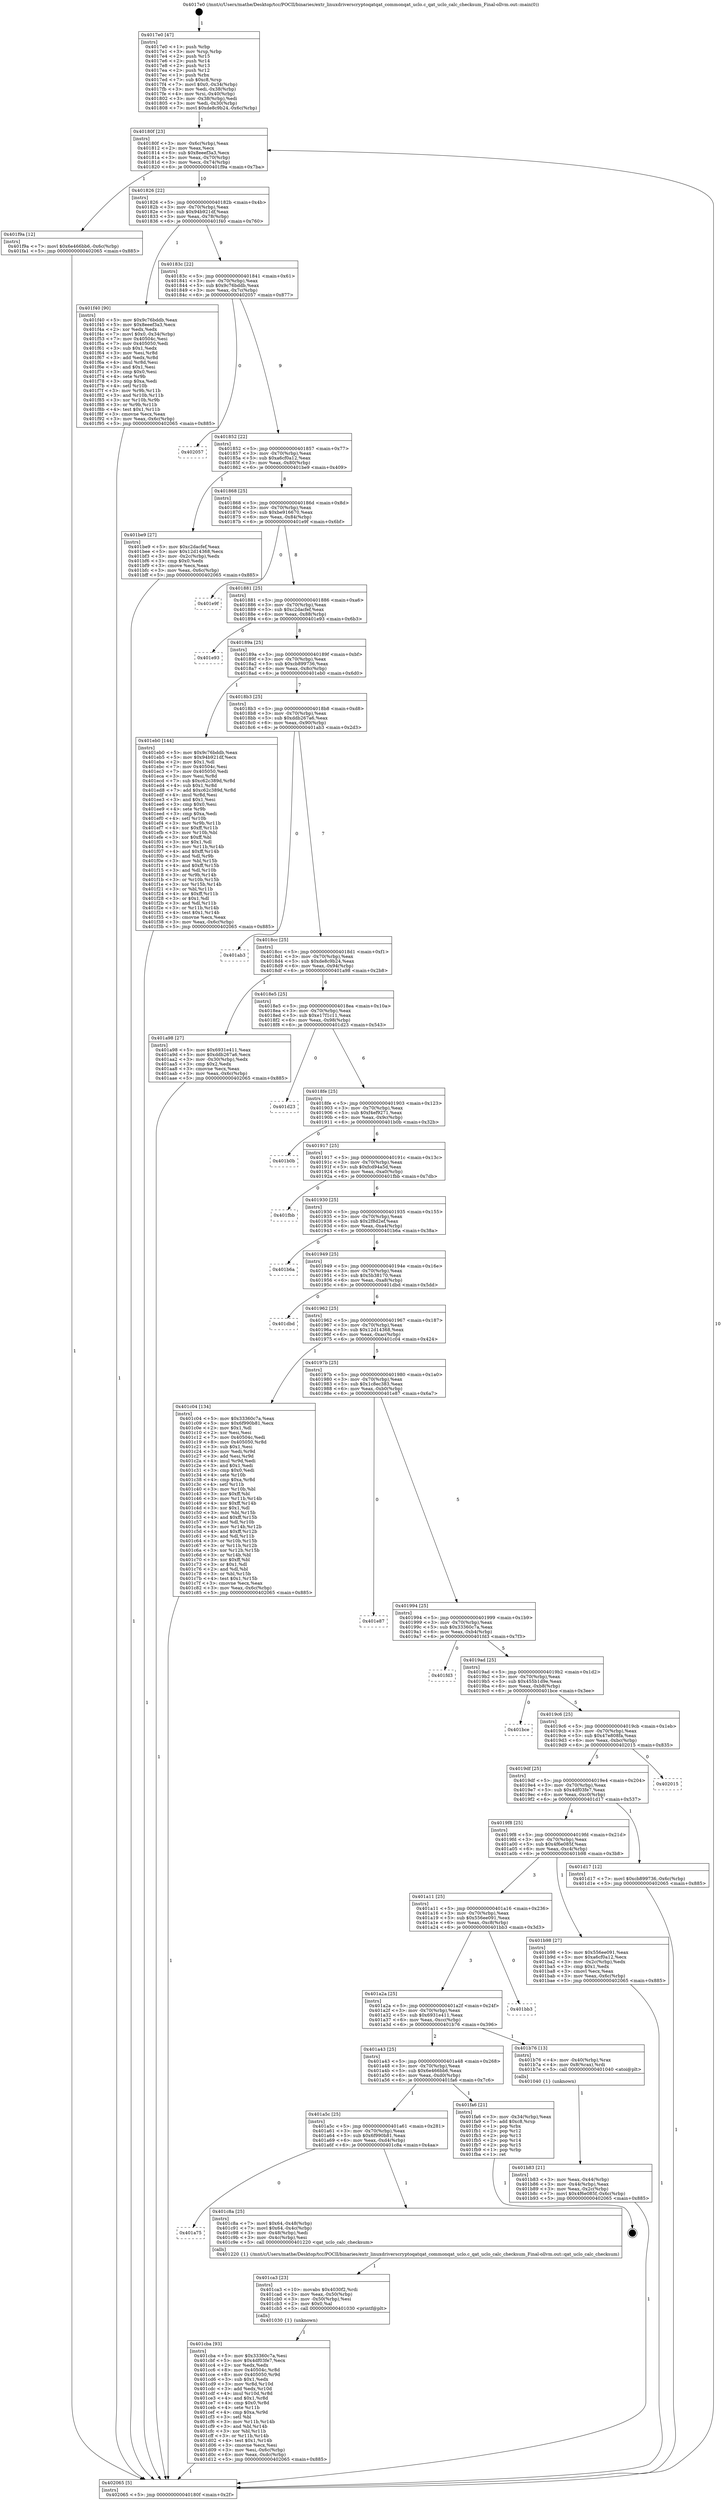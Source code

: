 digraph "0x4017e0" {
  label = "0x4017e0 (/mnt/c/Users/mathe/Desktop/tcc/POCII/binaries/extr_linuxdriverscryptoqatqat_commonqat_uclo.c_qat_uclo_calc_checksum_Final-ollvm.out::main(0))"
  labelloc = "t"
  node[shape=record]

  Entry [label="",width=0.3,height=0.3,shape=circle,fillcolor=black,style=filled]
  "0x40180f" [label="{
     0x40180f [23]\l
     | [instrs]\l
     &nbsp;&nbsp;0x40180f \<+3\>: mov -0x6c(%rbp),%eax\l
     &nbsp;&nbsp;0x401812 \<+2\>: mov %eax,%ecx\l
     &nbsp;&nbsp;0x401814 \<+6\>: sub $0x8eeef3a3,%ecx\l
     &nbsp;&nbsp;0x40181a \<+3\>: mov %eax,-0x70(%rbp)\l
     &nbsp;&nbsp;0x40181d \<+3\>: mov %ecx,-0x74(%rbp)\l
     &nbsp;&nbsp;0x401820 \<+6\>: je 0000000000401f9a \<main+0x7ba\>\l
  }"]
  "0x401f9a" [label="{
     0x401f9a [12]\l
     | [instrs]\l
     &nbsp;&nbsp;0x401f9a \<+7\>: movl $0x6e466bb6,-0x6c(%rbp)\l
     &nbsp;&nbsp;0x401fa1 \<+5\>: jmp 0000000000402065 \<main+0x885\>\l
  }"]
  "0x401826" [label="{
     0x401826 [22]\l
     | [instrs]\l
     &nbsp;&nbsp;0x401826 \<+5\>: jmp 000000000040182b \<main+0x4b\>\l
     &nbsp;&nbsp;0x40182b \<+3\>: mov -0x70(%rbp),%eax\l
     &nbsp;&nbsp;0x40182e \<+5\>: sub $0x94b921df,%eax\l
     &nbsp;&nbsp;0x401833 \<+3\>: mov %eax,-0x78(%rbp)\l
     &nbsp;&nbsp;0x401836 \<+6\>: je 0000000000401f40 \<main+0x760\>\l
  }"]
  Exit [label="",width=0.3,height=0.3,shape=circle,fillcolor=black,style=filled,peripheries=2]
  "0x401f40" [label="{
     0x401f40 [90]\l
     | [instrs]\l
     &nbsp;&nbsp;0x401f40 \<+5\>: mov $0x9c76bddb,%eax\l
     &nbsp;&nbsp;0x401f45 \<+5\>: mov $0x8eeef3a3,%ecx\l
     &nbsp;&nbsp;0x401f4a \<+2\>: xor %edx,%edx\l
     &nbsp;&nbsp;0x401f4c \<+7\>: movl $0x0,-0x34(%rbp)\l
     &nbsp;&nbsp;0x401f53 \<+7\>: mov 0x40504c,%esi\l
     &nbsp;&nbsp;0x401f5a \<+7\>: mov 0x405050,%edi\l
     &nbsp;&nbsp;0x401f61 \<+3\>: sub $0x1,%edx\l
     &nbsp;&nbsp;0x401f64 \<+3\>: mov %esi,%r8d\l
     &nbsp;&nbsp;0x401f67 \<+3\>: add %edx,%r8d\l
     &nbsp;&nbsp;0x401f6a \<+4\>: imul %r8d,%esi\l
     &nbsp;&nbsp;0x401f6e \<+3\>: and $0x1,%esi\l
     &nbsp;&nbsp;0x401f71 \<+3\>: cmp $0x0,%esi\l
     &nbsp;&nbsp;0x401f74 \<+4\>: sete %r9b\l
     &nbsp;&nbsp;0x401f78 \<+3\>: cmp $0xa,%edi\l
     &nbsp;&nbsp;0x401f7b \<+4\>: setl %r10b\l
     &nbsp;&nbsp;0x401f7f \<+3\>: mov %r9b,%r11b\l
     &nbsp;&nbsp;0x401f82 \<+3\>: and %r10b,%r11b\l
     &nbsp;&nbsp;0x401f85 \<+3\>: xor %r10b,%r9b\l
     &nbsp;&nbsp;0x401f88 \<+3\>: or %r9b,%r11b\l
     &nbsp;&nbsp;0x401f8b \<+4\>: test $0x1,%r11b\l
     &nbsp;&nbsp;0x401f8f \<+3\>: cmovne %ecx,%eax\l
     &nbsp;&nbsp;0x401f92 \<+3\>: mov %eax,-0x6c(%rbp)\l
     &nbsp;&nbsp;0x401f95 \<+5\>: jmp 0000000000402065 \<main+0x885\>\l
  }"]
  "0x40183c" [label="{
     0x40183c [22]\l
     | [instrs]\l
     &nbsp;&nbsp;0x40183c \<+5\>: jmp 0000000000401841 \<main+0x61\>\l
     &nbsp;&nbsp;0x401841 \<+3\>: mov -0x70(%rbp),%eax\l
     &nbsp;&nbsp;0x401844 \<+5\>: sub $0x9c76bddb,%eax\l
     &nbsp;&nbsp;0x401849 \<+3\>: mov %eax,-0x7c(%rbp)\l
     &nbsp;&nbsp;0x40184c \<+6\>: je 0000000000402057 \<main+0x877\>\l
  }"]
  "0x401cba" [label="{
     0x401cba [93]\l
     | [instrs]\l
     &nbsp;&nbsp;0x401cba \<+5\>: mov $0x33360c7a,%esi\l
     &nbsp;&nbsp;0x401cbf \<+5\>: mov $0x4df03fe7,%ecx\l
     &nbsp;&nbsp;0x401cc4 \<+2\>: xor %edx,%edx\l
     &nbsp;&nbsp;0x401cc6 \<+8\>: mov 0x40504c,%r8d\l
     &nbsp;&nbsp;0x401cce \<+8\>: mov 0x405050,%r9d\l
     &nbsp;&nbsp;0x401cd6 \<+3\>: sub $0x1,%edx\l
     &nbsp;&nbsp;0x401cd9 \<+3\>: mov %r8d,%r10d\l
     &nbsp;&nbsp;0x401cdc \<+3\>: add %edx,%r10d\l
     &nbsp;&nbsp;0x401cdf \<+4\>: imul %r10d,%r8d\l
     &nbsp;&nbsp;0x401ce3 \<+4\>: and $0x1,%r8d\l
     &nbsp;&nbsp;0x401ce7 \<+4\>: cmp $0x0,%r8d\l
     &nbsp;&nbsp;0x401ceb \<+4\>: sete %r11b\l
     &nbsp;&nbsp;0x401cef \<+4\>: cmp $0xa,%r9d\l
     &nbsp;&nbsp;0x401cf3 \<+3\>: setl %bl\l
     &nbsp;&nbsp;0x401cf6 \<+3\>: mov %r11b,%r14b\l
     &nbsp;&nbsp;0x401cf9 \<+3\>: and %bl,%r14b\l
     &nbsp;&nbsp;0x401cfc \<+3\>: xor %bl,%r11b\l
     &nbsp;&nbsp;0x401cff \<+3\>: or %r11b,%r14b\l
     &nbsp;&nbsp;0x401d02 \<+4\>: test $0x1,%r14b\l
     &nbsp;&nbsp;0x401d06 \<+3\>: cmovne %ecx,%esi\l
     &nbsp;&nbsp;0x401d09 \<+3\>: mov %esi,-0x6c(%rbp)\l
     &nbsp;&nbsp;0x401d0c \<+6\>: mov %eax,-0xdc(%rbp)\l
     &nbsp;&nbsp;0x401d12 \<+5\>: jmp 0000000000402065 \<main+0x885\>\l
  }"]
  "0x402057" [label="{
     0x402057\l
  }", style=dashed]
  "0x401852" [label="{
     0x401852 [22]\l
     | [instrs]\l
     &nbsp;&nbsp;0x401852 \<+5\>: jmp 0000000000401857 \<main+0x77\>\l
     &nbsp;&nbsp;0x401857 \<+3\>: mov -0x70(%rbp),%eax\l
     &nbsp;&nbsp;0x40185a \<+5\>: sub $0xa6cf0a12,%eax\l
     &nbsp;&nbsp;0x40185f \<+3\>: mov %eax,-0x80(%rbp)\l
     &nbsp;&nbsp;0x401862 \<+6\>: je 0000000000401be9 \<main+0x409\>\l
  }"]
  "0x401ca3" [label="{
     0x401ca3 [23]\l
     | [instrs]\l
     &nbsp;&nbsp;0x401ca3 \<+10\>: movabs $0x4030f2,%rdi\l
     &nbsp;&nbsp;0x401cad \<+3\>: mov %eax,-0x50(%rbp)\l
     &nbsp;&nbsp;0x401cb0 \<+3\>: mov -0x50(%rbp),%esi\l
     &nbsp;&nbsp;0x401cb3 \<+2\>: mov $0x0,%al\l
     &nbsp;&nbsp;0x401cb5 \<+5\>: call 0000000000401030 \<printf@plt\>\l
     | [calls]\l
     &nbsp;&nbsp;0x401030 \{1\} (unknown)\l
  }"]
  "0x401be9" [label="{
     0x401be9 [27]\l
     | [instrs]\l
     &nbsp;&nbsp;0x401be9 \<+5\>: mov $0xc2dacfef,%eax\l
     &nbsp;&nbsp;0x401bee \<+5\>: mov $0x12d14368,%ecx\l
     &nbsp;&nbsp;0x401bf3 \<+3\>: mov -0x2c(%rbp),%edx\l
     &nbsp;&nbsp;0x401bf6 \<+3\>: cmp $0x0,%edx\l
     &nbsp;&nbsp;0x401bf9 \<+3\>: cmove %ecx,%eax\l
     &nbsp;&nbsp;0x401bfc \<+3\>: mov %eax,-0x6c(%rbp)\l
     &nbsp;&nbsp;0x401bff \<+5\>: jmp 0000000000402065 \<main+0x885\>\l
  }"]
  "0x401868" [label="{
     0x401868 [25]\l
     | [instrs]\l
     &nbsp;&nbsp;0x401868 \<+5\>: jmp 000000000040186d \<main+0x8d\>\l
     &nbsp;&nbsp;0x40186d \<+3\>: mov -0x70(%rbp),%eax\l
     &nbsp;&nbsp;0x401870 \<+5\>: sub $0xbe916670,%eax\l
     &nbsp;&nbsp;0x401875 \<+6\>: mov %eax,-0x84(%rbp)\l
     &nbsp;&nbsp;0x40187b \<+6\>: je 0000000000401e9f \<main+0x6bf\>\l
  }"]
  "0x401a75" [label="{
     0x401a75\l
  }", style=dashed]
  "0x401e9f" [label="{
     0x401e9f\l
  }", style=dashed]
  "0x401881" [label="{
     0x401881 [25]\l
     | [instrs]\l
     &nbsp;&nbsp;0x401881 \<+5\>: jmp 0000000000401886 \<main+0xa6\>\l
     &nbsp;&nbsp;0x401886 \<+3\>: mov -0x70(%rbp),%eax\l
     &nbsp;&nbsp;0x401889 \<+5\>: sub $0xc2dacfef,%eax\l
     &nbsp;&nbsp;0x40188e \<+6\>: mov %eax,-0x88(%rbp)\l
     &nbsp;&nbsp;0x401894 \<+6\>: je 0000000000401e93 \<main+0x6b3\>\l
  }"]
  "0x401c8a" [label="{
     0x401c8a [25]\l
     | [instrs]\l
     &nbsp;&nbsp;0x401c8a \<+7\>: movl $0x64,-0x48(%rbp)\l
     &nbsp;&nbsp;0x401c91 \<+7\>: movl $0x64,-0x4c(%rbp)\l
     &nbsp;&nbsp;0x401c98 \<+3\>: mov -0x48(%rbp),%edi\l
     &nbsp;&nbsp;0x401c9b \<+3\>: mov -0x4c(%rbp),%esi\l
     &nbsp;&nbsp;0x401c9e \<+5\>: call 0000000000401220 \<qat_uclo_calc_checksum\>\l
     | [calls]\l
     &nbsp;&nbsp;0x401220 \{1\} (/mnt/c/Users/mathe/Desktop/tcc/POCII/binaries/extr_linuxdriverscryptoqatqat_commonqat_uclo.c_qat_uclo_calc_checksum_Final-ollvm.out::qat_uclo_calc_checksum)\l
  }"]
  "0x401e93" [label="{
     0x401e93\l
  }", style=dashed]
  "0x40189a" [label="{
     0x40189a [25]\l
     | [instrs]\l
     &nbsp;&nbsp;0x40189a \<+5\>: jmp 000000000040189f \<main+0xbf\>\l
     &nbsp;&nbsp;0x40189f \<+3\>: mov -0x70(%rbp),%eax\l
     &nbsp;&nbsp;0x4018a2 \<+5\>: sub $0xcb899736,%eax\l
     &nbsp;&nbsp;0x4018a7 \<+6\>: mov %eax,-0x8c(%rbp)\l
     &nbsp;&nbsp;0x4018ad \<+6\>: je 0000000000401eb0 \<main+0x6d0\>\l
  }"]
  "0x401a5c" [label="{
     0x401a5c [25]\l
     | [instrs]\l
     &nbsp;&nbsp;0x401a5c \<+5\>: jmp 0000000000401a61 \<main+0x281\>\l
     &nbsp;&nbsp;0x401a61 \<+3\>: mov -0x70(%rbp),%eax\l
     &nbsp;&nbsp;0x401a64 \<+5\>: sub $0x6f990b81,%eax\l
     &nbsp;&nbsp;0x401a69 \<+6\>: mov %eax,-0xd4(%rbp)\l
     &nbsp;&nbsp;0x401a6f \<+6\>: je 0000000000401c8a \<main+0x4aa\>\l
  }"]
  "0x401eb0" [label="{
     0x401eb0 [144]\l
     | [instrs]\l
     &nbsp;&nbsp;0x401eb0 \<+5\>: mov $0x9c76bddb,%eax\l
     &nbsp;&nbsp;0x401eb5 \<+5\>: mov $0x94b921df,%ecx\l
     &nbsp;&nbsp;0x401eba \<+2\>: mov $0x1,%dl\l
     &nbsp;&nbsp;0x401ebc \<+7\>: mov 0x40504c,%esi\l
     &nbsp;&nbsp;0x401ec3 \<+7\>: mov 0x405050,%edi\l
     &nbsp;&nbsp;0x401eca \<+3\>: mov %esi,%r8d\l
     &nbsp;&nbsp;0x401ecd \<+7\>: sub $0xc62c389d,%r8d\l
     &nbsp;&nbsp;0x401ed4 \<+4\>: sub $0x1,%r8d\l
     &nbsp;&nbsp;0x401ed8 \<+7\>: add $0xc62c389d,%r8d\l
     &nbsp;&nbsp;0x401edf \<+4\>: imul %r8d,%esi\l
     &nbsp;&nbsp;0x401ee3 \<+3\>: and $0x1,%esi\l
     &nbsp;&nbsp;0x401ee6 \<+3\>: cmp $0x0,%esi\l
     &nbsp;&nbsp;0x401ee9 \<+4\>: sete %r9b\l
     &nbsp;&nbsp;0x401eed \<+3\>: cmp $0xa,%edi\l
     &nbsp;&nbsp;0x401ef0 \<+4\>: setl %r10b\l
     &nbsp;&nbsp;0x401ef4 \<+3\>: mov %r9b,%r11b\l
     &nbsp;&nbsp;0x401ef7 \<+4\>: xor $0xff,%r11b\l
     &nbsp;&nbsp;0x401efb \<+3\>: mov %r10b,%bl\l
     &nbsp;&nbsp;0x401efe \<+3\>: xor $0xff,%bl\l
     &nbsp;&nbsp;0x401f01 \<+3\>: xor $0x1,%dl\l
     &nbsp;&nbsp;0x401f04 \<+3\>: mov %r11b,%r14b\l
     &nbsp;&nbsp;0x401f07 \<+4\>: and $0xff,%r14b\l
     &nbsp;&nbsp;0x401f0b \<+3\>: and %dl,%r9b\l
     &nbsp;&nbsp;0x401f0e \<+3\>: mov %bl,%r15b\l
     &nbsp;&nbsp;0x401f11 \<+4\>: and $0xff,%r15b\l
     &nbsp;&nbsp;0x401f15 \<+3\>: and %dl,%r10b\l
     &nbsp;&nbsp;0x401f18 \<+3\>: or %r9b,%r14b\l
     &nbsp;&nbsp;0x401f1b \<+3\>: or %r10b,%r15b\l
     &nbsp;&nbsp;0x401f1e \<+3\>: xor %r15b,%r14b\l
     &nbsp;&nbsp;0x401f21 \<+3\>: or %bl,%r11b\l
     &nbsp;&nbsp;0x401f24 \<+4\>: xor $0xff,%r11b\l
     &nbsp;&nbsp;0x401f28 \<+3\>: or $0x1,%dl\l
     &nbsp;&nbsp;0x401f2b \<+3\>: and %dl,%r11b\l
     &nbsp;&nbsp;0x401f2e \<+3\>: or %r11b,%r14b\l
     &nbsp;&nbsp;0x401f31 \<+4\>: test $0x1,%r14b\l
     &nbsp;&nbsp;0x401f35 \<+3\>: cmovne %ecx,%eax\l
     &nbsp;&nbsp;0x401f38 \<+3\>: mov %eax,-0x6c(%rbp)\l
     &nbsp;&nbsp;0x401f3b \<+5\>: jmp 0000000000402065 \<main+0x885\>\l
  }"]
  "0x4018b3" [label="{
     0x4018b3 [25]\l
     | [instrs]\l
     &nbsp;&nbsp;0x4018b3 \<+5\>: jmp 00000000004018b8 \<main+0xd8\>\l
     &nbsp;&nbsp;0x4018b8 \<+3\>: mov -0x70(%rbp),%eax\l
     &nbsp;&nbsp;0x4018bb \<+5\>: sub $0xddb267a6,%eax\l
     &nbsp;&nbsp;0x4018c0 \<+6\>: mov %eax,-0x90(%rbp)\l
     &nbsp;&nbsp;0x4018c6 \<+6\>: je 0000000000401ab3 \<main+0x2d3\>\l
  }"]
  "0x401fa6" [label="{
     0x401fa6 [21]\l
     | [instrs]\l
     &nbsp;&nbsp;0x401fa6 \<+3\>: mov -0x34(%rbp),%eax\l
     &nbsp;&nbsp;0x401fa9 \<+7\>: add $0xc8,%rsp\l
     &nbsp;&nbsp;0x401fb0 \<+1\>: pop %rbx\l
     &nbsp;&nbsp;0x401fb1 \<+2\>: pop %r12\l
     &nbsp;&nbsp;0x401fb3 \<+2\>: pop %r13\l
     &nbsp;&nbsp;0x401fb5 \<+2\>: pop %r14\l
     &nbsp;&nbsp;0x401fb7 \<+2\>: pop %r15\l
     &nbsp;&nbsp;0x401fb9 \<+1\>: pop %rbp\l
     &nbsp;&nbsp;0x401fba \<+1\>: ret\l
  }"]
  "0x401ab3" [label="{
     0x401ab3\l
  }", style=dashed]
  "0x4018cc" [label="{
     0x4018cc [25]\l
     | [instrs]\l
     &nbsp;&nbsp;0x4018cc \<+5\>: jmp 00000000004018d1 \<main+0xf1\>\l
     &nbsp;&nbsp;0x4018d1 \<+3\>: mov -0x70(%rbp),%eax\l
     &nbsp;&nbsp;0x4018d4 \<+5\>: sub $0xde8c9b24,%eax\l
     &nbsp;&nbsp;0x4018d9 \<+6\>: mov %eax,-0x94(%rbp)\l
     &nbsp;&nbsp;0x4018df \<+6\>: je 0000000000401a98 \<main+0x2b8\>\l
  }"]
  "0x401b83" [label="{
     0x401b83 [21]\l
     | [instrs]\l
     &nbsp;&nbsp;0x401b83 \<+3\>: mov %eax,-0x44(%rbp)\l
     &nbsp;&nbsp;0x401b86 \<+3\>: mov -0x44(%rbp),%eax\l
     &nbsp;&nbsp;0x401b89 \<+3\>: mov %eax,-0x2c(%rbp)\l
     &nbsp;&nbsp;0x401b8c \<+7\>: movl $0x4f6e085f,-0x6c(%rbp)\l
     &nbsp;&nbsp;0x401b93 \<+5\>: jmp 0000000000402065 \<main+0x885\>\l
  }"]
  "0x401a98" [label="{
     0x401a98 [27]\l
     | [instrs]\l
     &nbsp;&nbsp;0x401a98 \<+5\>: mov $0x6931e411,%eax\l
     &nbsp;&nbsp;0x401a9d \<+5\>: mov $0xddb267a6,%ecx\l
     &nbsp;&nbsp;0x401aa2 \<+3\>: mov -0x30(%rbp),%edx\l
     &nbsp;&nbsp;0x401aa5 \<+3\>: cmp $0x2,%edx\l
     &nbsp;&nbsp;0x401aa8 \<+3\>: cmovne %ecx,%eax\l
     &nbsp;&nbsp;0x401aab \<+3\>: mov %eax,-0x6c(%rbp)\l
     &nbsp;&nbsp;0x401aae \<+5\>: jmp 0000000000402065 \<main+0x885\>\l
  }"]
  "0x4018e5" [label="{
     0x4018e5 [25]\l
     | [instrs]\l
     &nbsp;&nbsp;0x4018e5 \<+5\>: jmp 00000000004018ea \<main+0x10a\>\l
     &nbsp;&nbsp;0x4018ea \<+3\>: mov -0x70(%rbp),%eax\l
     &nbsp;&nbsp;0x4018ed \<+5\>: sub $0xe17f1c11,%eax\l
     &nbsp;&nbsp;0x4018f2 \<+6\>: mov %eax,-0x98(%rbp)\l
     &nbsp;&nbsp;0x4018f8 \<+6\>: je 0000000000401d23 \<main+0x543\>\l
  }"]
  "0x402065" [label="{
     0x402065 [5]\l
     | [instrs]\l
     &nbsp;&nbsp;0x402065 \<+5\>: jmp 000000000040180f \<main+0x2f\>\l
  }"]
  "0x4017e0" [label="{
     0x4017e0 [47]\l
     | [instrs]\l
     &nbsp;&nbsp;0x4017e0 \<+1\>: push %rbp\l
     &nbsp;&nbsp;0x4017e1 \<+3\>: mov %rsp,%rbp\l
     &nbsp;&nbsp;0x4017e4 \<+2\>: push %r15\l
     &nbsp;&nbsp;0x4017e6 \<+2\>: push %r14\l
     &nbsp;&nbsp;0x4017e8 \<+2\>: push %r13\l
     &nbsp;&nbsp;0x4017ea \<+2\>: push %r12\l
     &nbsp;&nbsp;0x4017ec \<+1\>: push %rbx\l
     &nbsp;&nbsp;0x4017ed \<+7\>: sub $0xc8,%rsp\l
     &nbsp;&nbsp;0x4017f4 \<+7\>: movl $0x0,-0x34(%rbp)\l
     &nbsp;&nbsp;0x4017fb \<+3\>: mov %edi,-0x38(%rbp)\l
     &nbsp;&nbsp;0x4017fe \<+4\>: mov %rsi,-0x40(%rbp)\l
     &nbsp;&nbsp;0x401802 \<+3\>: mov -0x38(%rbp),%edi\l
     &nbsp;&nbsp;0x401805 \<+3\>: mov %edi,-0x30(%rbp)\l
     &nbsp;&nbsp;0x401808 \<+7\>: movl $0xde8c9b24,-0x6c(%rbp)\l
  }"]
  "0x401a43" [label="{
     0x401a43 [25]\l
     | [instrs]\l
     &nbsp;&nbsp;0x401a43 \<+5\>: jmp 0000000000401a48 \<main+0x268\>\l
     &nbsp;&nbsp;0x401a48 \<+3\>: mov -0x70(%rbp),%eax\l
     &nbsp;&nbsp;0x401a4b \<+5\>: sub $0x6e466bb6,%eax\l
     &nbsp;&nbsp;0x401a50 \<+6\>: mov %eax,-0xd0(%rbp)\l
     &nbsp;&nbsp;0x401a56 \<+6\>: je 0000000000401fa6 \<main+0x7c6\>\l
  }"]
  "0x401d23" [label="{
     0x401d23\l
  }", style=dashed]
  "0x4018fe" [label="{
     0x4018fe [25]\l
     | [instrs]\l
     &nbsp;&nbsp;0x4018fe \<+5\>: jmp 0000000000401903 \<main+0x123\>\l
     &nbsp;&nbsp;0x401903 \<+3\>: mov -0x70(%rbp),%eax\l
     &nbsp;&nbsp;0x401906 \<+5\>: sub $0xf4ef9271,%eax\l
     &nbsp;&nbsp;0x40190b \<+6\>: mov %eax,-0x9c(%rbp)\l
     &nbsp;&nbsp;0x401911 \<+6\>: je 0000000000401b0b \<main+0x32b\>\l
  }"]
  "0x401b76" [label="{
     0x401b76 [13]\l
     | [instrs]\l
     &nbsp;&nbsp;0x401b76 \<+4\>: mov -0x40(%rbp),%rax\l
     &nbsp;&nbsp;0x401b7a \<+4\>: mov 0x8(%rax),%rdi\l
     &nbsp;&nbsp;0x401b7e \<+5\>: call 0000000000401040 \<atoi@plt\>\l
     | [calls]\l
     &nbsp;&nbsp;0x401040 \{1\} (unknown)\l
  }"]
  "0x401b0b" [label="{
     0x401b0b\l
  }", style=dashed]
  "0x401917" [label="{
     0x401917 [25]\l
     | [instrs]\l
     &nbsp;&nbsp;0x401917 \<+5\>: jmp 000000000040191c \<main+0x13c\>\l
     &nbsp;&nbsp;0x40191c \<+3\>: mov -0x70(%rbp),%eax\l
     &nbsp;&nbsp;0x40191f \<+5\>: sub $0xfcd94a5d,%eax\l
     &nbsp;&nbsp;0x401924 \<+6\>: mov %eax,-0xa0(%rbp)\l
     &nbsp;&nbsp;0x40192a \<+6\>: je 0000000000401fbb \<main+0x7db\>\l
  }"]
  "0x401a2a" [label="{
     0x401a2a [25]\l
     | [instrs]\l
     &nbsp;&nbsp;0x401a2a \<+5\>: jmp 0000000000401a2f \<main+0x24f\>\l
     &nbsp;&nbsp;0x401a2f \<+3\>: mov -0x70(%rbp),%eax\l
     &nbsp;&nbsp;0x401a32 \<+5\>: sub $0x6931e411,%eax\l
     &nbsp;&nbsp;0x401a37 \<+6\>: mov %eax,-0xcc(%rbp)\l
     &nbsp;&nbsp;0x401a3d \<+6\>: je 0000000000401b76 \<main+0x396\>\l
  }"]
  "0x401fbb" [label="{
     0x401fbb\l
  }", style=dashed]
  "0x401930" [label="{
     0x401930 [25]\l
     | [instrs]\l
     &nbsp;&nbsp;0x401930 \<+5\>: jmp 0000000000401935 \<main+0x155\>\l
     &nbsp;&nbsp;0x401935 \<+3\>: mov -0x70(%rbp),%eax\l
     &nbsp;&nbsp;0x401938 \<+5\>: sub $0x2f8d2ef,%eax\l
     &nbsp;&nbsp;0x40193d \<+6\>: mov %eax,-0xa4(%rbp)\l
     &nbsp;&nbsp;0x401943 \<+6\>: je 0000000000401b6a \<main+0x38a\>\l
  }"]
  "0x401bb3" [label="{
     0x401bb3\l
  }", style=dashed]
  "0x401b6a" [label="{
     0x401b6a\l
  }", style=dashed]
  "0x401949" [label="{
     0x401949 [25]\l
     | [instrs]\l
     &nbsp;&nbsp;0x401949 \<+5\>: jmp 000000000040194e \<main+0x16e\>\l
     &nbsp;&nbsp;0x40194e \<+3\>: mov -0x70(%rbp),%eax\l
     &nbsp;&nbsp;0x401951 \<+5\>: sub $0x5b38170,%eax\l
     &nbsp;&nbsp;0x401956 \<+6\>: mov %eax,-0xa8(%rbp)\l
     &nbsp;&nbsp;0x40195c \<+6\>: je 0000000000401dbd \<main+0x5dd\>\l
  }"]
  "0x401a11" [label="{
     0x401a11 [25]\l
     | [instrs]\l
     &nbsp;&nbsp;0x401a11 \<+5\>: jmp 0000000000401a16 \<main+0x236\>\l
     &nbsp;&nbsp;0x401a16 \<+3\>: mov -0x70(%rbp),%eax\l
     &nbsp;&nbsp;0x401a19 \<+5\>: sub $0x556ee091,%eax\l
     &nbsp;&nbsp;0x401a1e \<+6\>: mov %eax,-0xc8(%rbp)\l
     &nbsp;&nbsp;0x401a24 \<+6\>: je 0000000000401bb3 \<main+0x3d3\>\l
  }"]
  "0x401dbd" [label="{
     0x401dbd\l
  }", style=dashed]
  "0x401962" [label="{
     0x401962 [25]\l
     | [instrs]\l
     &nbsp;&nbsp;0x401962 \<+5\>: jmp 0000000000401967 \<main+0x187\>\l
     &nbsp;&nbsp;0x401967 \<+3\>: mov -0x70(%rbp),%eax\l
     &nbsp;&nbsp;0x40196a \<+5\>: sub $0x12d14368,%eax\l
     &nbsp;&nbsp;0x40196f \<+6\>: mov %eax,-0xac(%rbp)\l
     &nbsp;&nbsp;0x401975 \<+6\>: je 0000000000401c04 \<main+0x424\>\l
  }"]
  "0x401b98" [label="{
     0x401b98 [27]\l
     | [instrs]\l
     &nbsp;&nbsp;0x401b98 \<+5\>: mov $0x556ee091,%eax\l
     &nbsp;&nbsp;0x401b9d \<+5\>: mov $0xa6cf0a12,%ecx\l
     &nbsp;&nbsp;0x401ba2 \<+3\>: mov -0x2c(%rbp),%edx\l
     &nbsp;&nbsp;0x401ba5 \<+3\>: cmp $0x1,%edx\l
     &nbsp;&nbsp;0x401ba8 \<+3\>: cmovl %ecx,%eax\l
     &nbsp;&nbsp;0x401bab \<+3\>: mov %eax,-0x6c(%rbp)\l
     &nbsp;&nbsp;0x401bae \<+5\>: jmp 0000000000402065 \<main+0x885\>\l
  }"]
  "0x401c04" [label="{
     0x401c04 [134]\l
     | [instrs]\l
     &nbsp;&nbsp;0x401c04 \<+5\>: mov $0x33360c7a,%eax\l
     &nbsp;&nbsp;0x401c09 \<+5\>: mov $0x6f990b81,%ecx\l
     &nbsp;&nbsp;0x401c0e \<+2\>: mov $0x1,%dl\l
     &nbsp;&nbsp;0x401c10 \<+2\>: xor %esi,%esi\l
     &nbsp;&nbsp;0x401c12 \<+7\>: mov 0x40504c,%edi\l
     &nbsp;&nbsp;0x401c19 \<+8\>: mov 0x405050,%r8d\l
     &nbsp;&nbsp;0x401c21 \<+3\>: sub $0x1,%esi\l
     &nbsp;&nbsp;0x401c24 \<+3\>: mov %edi,%r9d\l
     &nbsp;&nbsp;0x401c27 \<+3\>: add %esi,%r9d\l
     &nbsp;&nbsp;0x401c2a \<+4\>: imul %r9d,%edi\l
     &nbsp;&nbsp;0x401c2e \<+3\>: and $0x1,%edi\l
     &nbsp;&nbsp;0x401c31 \<+3\>: cmp $0x0,%edi\l
     &nbsp;&nbsp;0x401c34 \<+4\>: sete %r10b\l
     &nbsp;&nbsp;0x401c38 \<+4\>: cmp $0xa,%r8d\l
     &nbsp;&nbsp;0x401c3c \<+4\>: setl %r11b\l
     &nbsp;&nbsp;0x401c40 \<+3\>: mov %r10b,%bl\l
     &nbsp;&nbsp;0x401c43 \<+3\>: xor $0xff,%bl\l
     &nbsp;&nbsp;0x401c46 \<+3\>: mov %r11b,%r14b\l
     &nbsp;&nbsp;0x401c49 \<+4\>: xor $0xff,%r14b\l
     &nbsp;&nbsp;0x401c4d \<+3\>: xor $0x1,%dl\l
     &nbsp;&nbsp;0x401c50 \<+3\>: mov %bl,%r15b\l
     &nbsp;&nbsp;0x401c53 \<+4\>: and $0xff,%r15b\l
     &nbsp;&nbsp;0x401c57 \<+3\>: and %dl,%r10b\l
     &nbsp;&nbsp;0x401c5a \<+3\>: mov %r14b,%r12b\l
     &nbsp;&nbsp;0x401c5d \<+4\>: and $0xff,%r12b\l
     &nbsp;&nbsp;0x401c61 \<+3\>: and %dl,%r11b\l
     &nbsp;&nbsp;0x401c64 \<+3\>: or %r10b,%r15b\l
     &nbsp;&nbsp;0x401c67 \<+3\>: or %r11b,%r12b\l
     &nbsp;&nbsp;0x401c6a \<+3\>: xor %r12b,%r15b\l
     &nbsp;&nbsp;0x401c6d \<+3\>: or %r14b,%bl\l
     &nbsp;&nbsp;0x401c70 \<+3\>: xor $0xff,%bl\l
     &nbsp;&nbsp;0x401c73 \<+3\>: or $0x1,%dl\l
     &nbsp;&nbsp;0x401c76 \<+2\>: and %dl,%bl\l
     &nbsp;&nbsp;0x401c78 \<+3\>: or %bl,%r15b\l
     &nbsp;&nbsp;0x401c7b \<+4\>: test $0x1,%r15b\l
     &nbsp;&nbsp;0x401c7f \<+3\>: cmovne %ecx,%eax\l
     &nbsp;&nbsp;0x401c82 \<+3\>: mov %eax,-0x6c(%rbp)\l
     &nbsp;&nbsp;0x401c85 \<+5\>: jmp 0000000000402065 \<main+0x885\>\l
  }"]
  "0x40197b" [label="{
     0x40197b [25]\l
     | [instrs]\l
     &nbsp;&nbsp;0x40197b \<+5\>: jmp 0000000000401980 \<main+0x1a0\>\l
     &nbsp;&nbsp;0x401980 \<+3\>: mov -0x70(%rbp),%eax\l
     &nbsp;&nbsp;0x401983 \<+5\>: sub $0x1c8ec383,%eax\l
     &nbsp;&nbsp;0x401988 \<+6\>: mov %eax,-0xb0(%rbp)\l
     &nbsp;&nbsp;0x40198e \<+6\>: je 0000000000401e87 \<main+0x6a7\>\l
  }"]
  "0x4019f8" [label="{
     0x4019f8 [25]\l
     | [instrs]\l
     &nbsp;&nbsp;0x4019f8 \<+5\>: jmp 00000000004019fd \<main+0x21d\>\l
     &nbsp;&nbsp;0x4019fd \<+3\>: mov -0x70(%rbp),%eax\l
     &nbsp;&nbsp;0x401a00 \<+5\>: sub $0x4f6e085f,%eax\l
     &nbsp;&nbsp;0x401a05 \<+6\>: mov %eax,-0xc4(%rbp)\l
     &nbsp;&nbsp;0x401a0b \<+6\>: je 0000000000401b98 \<main+0x3b8\>\l
  }"]
  "0x401e87" [label="{
     0x401e87\l
  }", style=dashed]
  "0x401994" [label="{
     0x401994 [25]\l
     | [instrs]\l
     &nbsp;&nbsp;0x401994 \<+5\>: jmp 0000000000401999 \<main+0x1b9\>\l
     &nbsp;&nbsp;0x401999 \<+3\>: mov -0x70(%rbp),%eax\l
     &nbsp;&nbsp;0x40199c \<+5\>: sub $0x33360c7a,%eax\l
     &nbsp;&nbsp;0x4019a1 \<+6\>: mov %eax,-0xb4(%rbp)\l
     &nbsp;&nbsp;0x4019a7 \<+6\>: je 0000000000401fd3 \<main+0x7f3\>\l
  }"]
  "0x401d17" [label="{
     0x401d17 [12]\l
     | [instrs]\l
     &nbsp;&nbsp;0x401d17 \<+7\>: movl $0xcb899736,-0x6c(%rbp)\l
     &nbsp;&nbsp;0x401d1e \<+5\>: jmp 0000000000402065 \<main+0x885\>\l
  }"]
  "0x401fd3" [label="{
     0x401fd3\l
  }", style=dashed]
  "0x4019ad" [label="{
     0x4019ad [25]\l
     | [instrs]\l
     &nbsp;&nbsp;0x4019ad \<+5\>: jmp 00000000004019b2 \<main+0x1d2\>\l
     &nbsp;&nbsp;0x4019b2 \<+3\>: mov -0x70(%rbp),%eax\l
     &nbsp;&nbsp;0x4019b5 \<+5\>: sub $0x455b1d9e,%eax\l
     &nbsp;&nbsp;0x4019ba \<+6\>: mov %eax,-0xb8(%rbp)\l
     &nbsp;&nbsp;0x4019c0 \<+6\>: je 0000000000401bce \<main+0x3ee\>\l
  }"]
  "0x4019df" [label="{
     0x4019df [25]\l
     | [instrs]\l
     &nbsp;&nbsp;0x4019df \<+5\>: jmp 00000000004019e4 \<main+0x204\>\l
     &nbsp;&nbsp;0x4019e4 \<+3\>: mov -0x70(%rbp),%eax\l
     &nbsp;&nbsp;0x4019e7 \<+5\>: sub $0x4df03fe7,%eax\l
     &nbsp;&nbsp;0x4019ec \<+6\>: mov %eax,-0xc0(%rbp)\l
     &nbsp;&nbsp;0x4019f2 \<+6\>: je 0000000000401d17 \<main+0x537\>\l
  }"]
  "0x401bce" [label="{
     0x401bce\l
  }", style=dashed]
  "0x4019c6" [label="{
     0x4019c6 [25]\l
     | [instrs]\l
     &nbsp;&nbsp;0x4019c6 \<+5\>: jmp 00000000004019cb \<main+0x1eb\>\l
     &nbsp;&nbsp;0x4019cb \<+3\>: mov -0x70(%rbp),%eax\l
     &nbsp;&nbsp;0x4019ce \<+5\>: sub $0x47e808fa,%eax\l
     &nbsp;&nbsp;0x4019d3 \<+6\>: mov %eax,-0xbc(%rbp)\l
     &nbsp;&nbsp;0x4019d9 \<+6\>: je 0000000000402015 \<main+0x835\>\l
  }"]
  "0x402015" [label="{
     0x402015\l
  }", style=dashed]
  Entry -> "0x4017e0" [label=" 1"]
  "0x40180f" -> "0x401f9a" [label=" 1"]
  "0x40180f" -> "0x401826" [label=" 10"]
  "0x401fa6" -> Exit [label=" 1"]
  "0x401826" -> "0x401f40" [label=" 1"]
  "0x401826" -> "0x40183c" [label=" 9"]
  "0x401f9a" -> "0x402065" [label=" 1"]
  "0x40183c" -> "0x402057" [label=" 0"]
  "0x40183c" -> "0x401852" [label=" 9"]
  "0x401f40" -> "0x402065" [label=" 1"]
  "0x401852" -> "0x401be9" [label=" 1"]
  "0x401852" -> "0x401868" [label=" 8"]
  "0x401eb0" -> "0x402065" [label=" 1"]
  "0x401868" -> "0x401e9f" [label=" 0"]
  "0x401868" -> "0x401881" [label=" 8"]
  "0x401d17" -> "0x402065" [label=" 1"]
  "0x401881" -> "0x401e93" [label=" 0"]
  "0x401881" -> "0x40189a" [label=" 8"]
  "0x401cba" -> "0x402065" [label=" 1"]
  "0x40189a" -> "0x401eb0" [label=" 1"]
  "0x40189a" -> "0x4018b3" [label=" 7"]
  "0x401c8a" -> "0x401ca3" [label=" 1"]
  "0x4018b3" -> "0x401ab3" [label=" 0"]
  "0x4018b3" -> "0x4018cc" [label=" 7"]
  "0x401a5c" -> "0x401a75" [label=" 0"]
  "0x4018cc" -> "0x401a98" [label=" 1"]
  "0x4018cc" -> "0x4018e5" [label=" 6"]
  "0x401a98" -> "0x402065" [label=" 1"]
  "0x4017e0" -> "0x40180f" [label=" 1"]
  "0x402065" -> "0x40180f" [label=" 10"]
  "0x401ca3" -> "0x401cba" [label=" 1"]
  "0x4018e5" -> "0x401d23" [label=" 0"]
  "0x4018e5" -> "0x4018fe" [label=" 6"]
  "0x401a43" -> "0x401a5c" [label=" 1"]
  "0x4018fe" -> "0x401b0b" [label=" 0"]
  "0x4018fe" -> "0x401917" [label=" 6"]
  "0x401a43" -> "0x401fa6" [label=" 1"]
  "0x401917" -> "0x401fbb" [label=" 0"]
  "0x401917" -> "0x401930" [label=" 6"]
  "0x401c04" -> "0x402065" [label=" 1"]
  "0x401930" -> "0x401b6a" [label=" 0"]
  "0x401930" -> "0x401949" [label=" 6"]
  "0x401be9" -> "0x402065" [label=" 1"]
  "0x401949" -> "0x401dbd" [label=" 0"]
  "0x401949" -> "0x401962" [label=" 6"]
  "0x401b83" -> "0x402065" [label=" 1"]
  "0x401962" -> "0x401c04" [label=" 1"]
  "0x401962" -> "0x40197b" [label=" 5"]
  "0x401b76" -> "0x401b83" [label=" 1"]
  "0x40197b" -> "0x401e87" [label=" 0"]
  "0x40197b" -> "0x401994" [label=" 5"]
  "0x401a2a" -> "0x401b76" [label=" 1"]
  "0x401994" -> "0x401fd3" [label=" 0"]
  "0x401994" -> "0x4019ad" [label=" 5"]
  "0x401a5c" -> "0x401c8a" [label=" 1"]
  "0x4019ad" -> "0x401bce" [label=" 0"]
  "0x4019ad" -> "0x4019c6" [label=" 5"]
  "0x401a11" -> "0x401bb3" [label=" 0"]
  "0x4019c6" -> "0x402015" [label=" 0"]
  "0x4019c6" -> "0x4019df" [label=" 5"]
  "0x401a11" -> "0x401a2a" [label=" 3"]
  "0x4019df" -> "0x401d17" [label=" 1"]
  "0x4019df" -> "0x4019f8" [label=" 4"]
  "0x401a2a" -> "0x401a43" [label=" 2"]
  "0x4019f8" -> "0x401b98" [label=" 1"]
  "0x4019f8" -> "0x401a11" [label=" 3"]
  "0x401b98" -> "0x402065" [label=" 1"]
}
